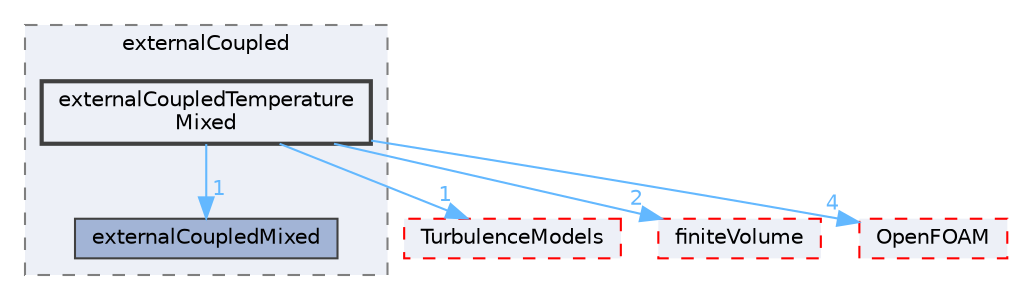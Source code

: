 digraph "src/functionObjects/field/externalCoupled/externalCoupledTemperatureMixed"
{
 // LATEX_PDF_SIZE
  bgcolor="transparent";
  edge [fontname=Helvetica,fontsize=10,labelfontname=Helvetica,labelfontsize=10];
  node [fontname=Helvetica,fontsize=10,shape=box,height=0.2,width=0.4];
  compound=true
  subgraph clusterdir_238a9266ffa50127465941c4c414e9dd {
    graph [ bgcolor="#edf0f7", pencolor="grey50", label="externalCoupled", fontname=Helvetica,fontsize=10 style="filled,dashed", URL="dir_238a9266ffa50127465941c4c414e9dd.html",tooltip=""]
  dir_ef90293a9d737ace1c765f40a2a4e3c1 [label="externalCoupledMixed", fillcolor="#a2b4d6", color="grey25", style="filled", URL="dir_ef90293a9d737ace1c765f40a2a4e3c1.html",tooltip=""];
  dir_1378195cd0660709cc8a4d6aecaee3e1 [label="externalCoupledTemperature\lMixed", fillcolor="#edf0f7", color="grey25", style="filled,bold", URL="dir_1378195cd0660709cc8a4d6aecaee3e1.html",tooltip=""];
  }
  dir_1eda626aeac0f0ad2848c36acaa5d501 [label="TurbulenceModels", fillcolor="#edf0f7", color="red", style="filled,dashed", URL="dir_1eda626aeac0f0ad2848c36acaa5d501.html",tooltip=""];
  dir_9bd15774b555cf7259a6fa18f99fe99b [label="finiteVolume", fillcolor="#edf0f7", color="red", style="filled,dashed", URL="dir_9bd15774b555cf7259a6fa18f99fe99b.html",tooltip=""];
  dir_c5473ff19b20e6ec4dfe5c310b3778a8 [label="OpenFOAM", fillcolor="#edf0f7", color="red", style="filled,dashed", URL="dir_c5473ff19b20e6ec4dfe5c310b3778a8.html",tooltip=""];
  dir_1378195cd0660709cc8a4d6aecaee3e1->dir_1eda626aeac0f0ad2848c36acaa5d501 [headlabel="1", labeldistance=1.5 headhref="dir_001219_004143.html" href="dir_001219_004143.html" color="steelblue1" fontcolor="steelblue1"];
  dir_1378195cd0660709cc8a4d6aecaee3e1->dir_9bd15774b555cf7259a6fa18f99fe99b [headlabel="2", labeldistance=1.5 headhref="dir_001219_001387.html" href="dir_001219_001387.html" color="steelblue1" fontcolor="steelblue1"];
  dir_1378195cd0660709cc8a4d6aecaee3e1->dir_c5473ff19b20e6ec4dfe5c310b3778a8 [headlabel="4", labeldistance=1.5 headhref="dir_001219_002695.html" href="dir_001219_002695.html" color="steelblue1" fontcolor="steelblue1"];
  dir_1378195cd0660709cc8a4d6aecaee3e1->dir_ef90293a9d737ace1c765f40a2a4e3c1 [headlabel="1", labeldistance=1.5 headhref="dir_001219_001218.html" href="dir_001219_001218.html" color="steelblue1" fontcolor="steelblue1"];
}

